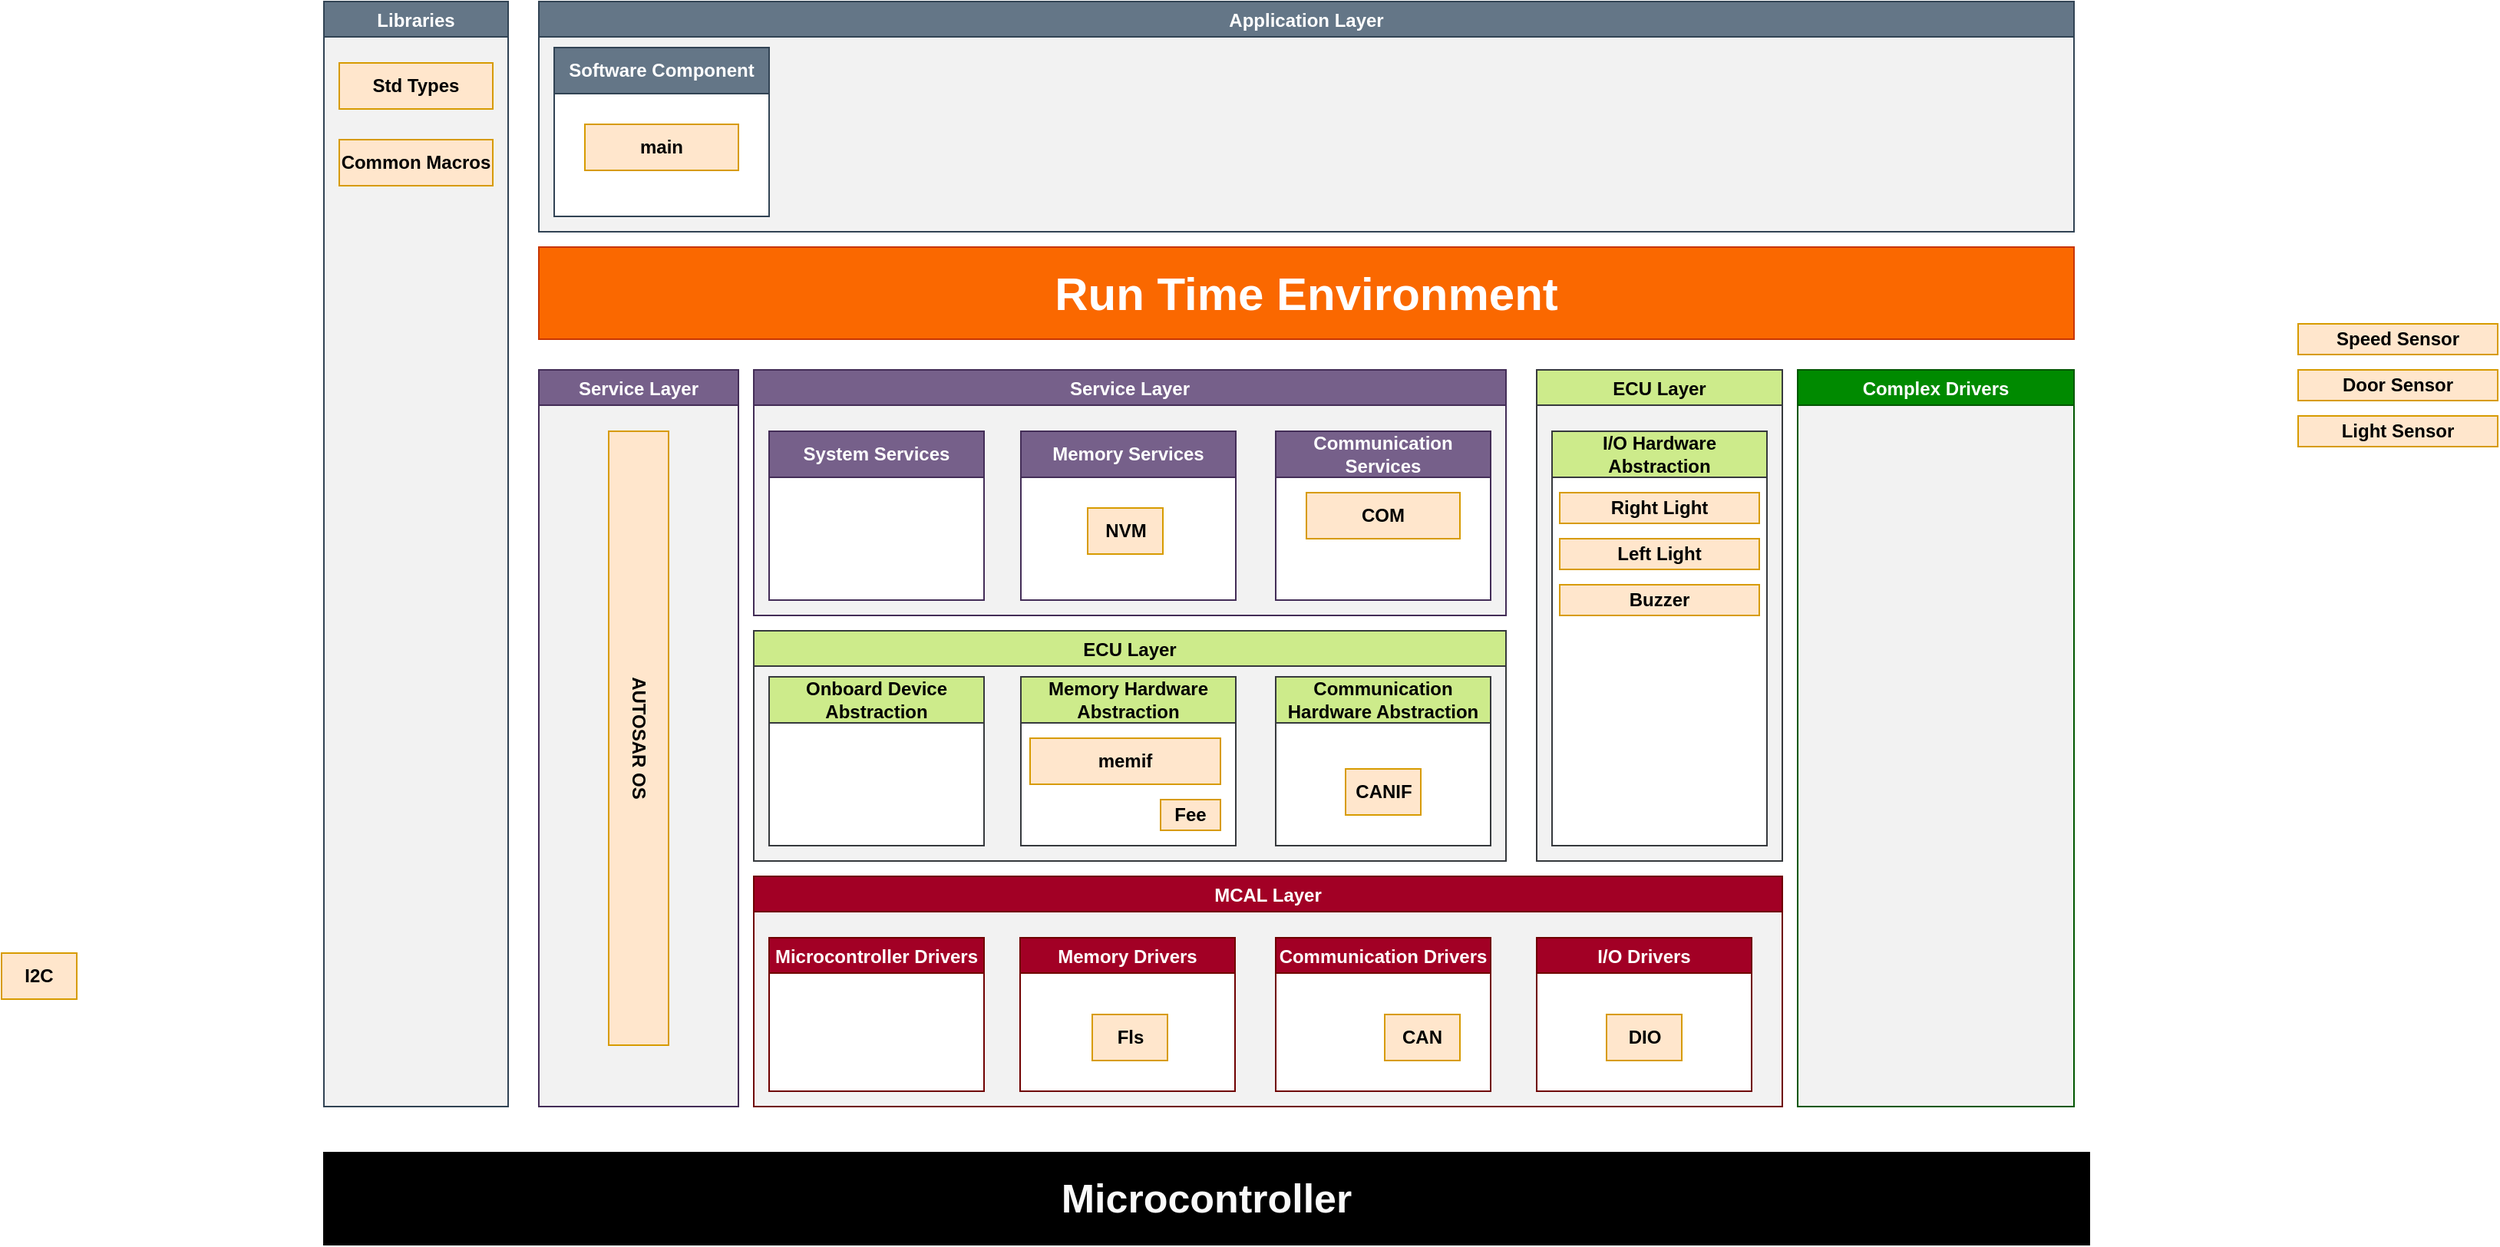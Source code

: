 <mxfile version="13.9.9" type="device"><diagram id="Bo_yFpDMx3FmA3_a7nDf" name="Page-1"><mxGraphModel dx="2290" dy="1958" grid="1" gridSize="10" guides="1" tooltips="1" connect="1" arrows="1" fold="1" page="1" pageScale="1" pageWidth="827" pageHeight="1169" math="0" shadow="0"><root><mxCell id="0"/><mxCell id="1" parent="0"/><mxCell id="b6DxhV4CFQNwaF9rIhbt-2" value="&lt;span&gt;&lt;font style=&quot;font-size: 30px&quot;&gt;Run Time Environment&lt;/font&gt;&lt;/span&gt;" style="rounded=0;whiteSpace=wrap;html=1;fillColor=#fa6800;strokeColor=#C73500;fontColor=#ffffff;fontStyle=1" parent="1" vertex="1"><mxGeometry x="30" y="80" width="1000" height="60" as="geometry"/></mxCell><mxCell id="b6DxhV4CFQNwaF9rIhbt-3" value="Service Layer" style="swimlane;rounded=0;startSize=23;fillColor=#76608a;strokeColor=#432D57;fontColor=#ffffff;fontStyle=1;swimlaneFillColor=#F2F2F2;" parent="1" vertex="1"><mxGeometry x="170" y="160" width="490" height="160" as="geometry"/></mxCell><mxCell id="b6DxhV4CFQNwaF9rIhbt-25" value="System Services" style="swimlane;rounded=0;startSize=30;whiteSpace=wrap;fillColor=#76608a;strokeColor=#432D57;fontColor=#ffffff;fontStyle=1;swimlaneFillColor=#FFFFFF;" parent="b6DxhV4CFQNwaF9rIhbt-3" vertex="1"><mxGeometry x="10" y="40" width="140" height="110" as="geometry"/></mxCell><mxCell id="b6DxhV4CFQNwaF9rIhbt-26" value="Memory Services" style="swimlane;rounded=0;startSize=30;whiteSpace=wrap;fillColor=#76608a;strokeColor=#432D57;fontColor=#ffffff;fontStyle=1;swimlaneFillColor=#FFFFFF;" parent="b6DxhV4CFQNwaF9rIhbt-3" vertex="1"><mxGeometry x="174" y="40" width="140" height="110" as="geometry"/></mxCell><mxCell id="b6DxhV4CFQNwaF9rIhbt-29" value="&lt;font color=&quot;#000000&quot;&gt;NVM&lt;/font&gt;" style="rounded=0;whiteSpace=wrap;html=1;fillColor=#ffe6cc;strokeColor=#d79b00;fontStyle=1" parent="b6DxhV4CFQNwaF9rIhbt-26" vertex="1"><mxGeometry x="43.5" y="50" width="49" height="30" as="geometry"/></mxCell><mxCell id="b6DxhV4CFQNwaF9rIhbt-27" value="Communication Services" style="swimlane;rounded=0;startSize=30;whiteSpace=wrap;fillColor=#76608a;strokeColor=#432D57;fontColor=#ffffff;fontStyle=1;swimlaneFillColor=#FFFFFF;" parent="b6DxhV4CFQNwaF9rIhbt-3" vertex="1"><mxGeometry x="340" y="40" width="140" height="110" as="geometry"/></mxCell><mxCell id="C8BNnZy-QHWeRYwDcnaC-2" value="&lt;font color=&quot;#000000&quot;&gt;COM&lt;/font&gt;" style="rounded=0;whiteSpace=wrap;html=1;fillColor=#ffe6cc;strokeColor=#d79b00;fontStyle=1" parent="b6DxhV4CFQNwaF9rIhbt-27" vertex="1"><mxGeometry x="20" y="40" width="100" height="30" as="geometry"/></mxCell><mxCell id="b6DxhV4CFQNwaF9rIhbt-5" value="ECU Layer" style="swimlane;rounded=0;startSize=23;fillColor=#cdeb8b;strokeColor=#36393d;fontStyle=1;swimlaneFillColor=#F2F2F2;" parent="1" vertex="1"><mxGeometry x="680" y="160" width="160" height="320" as="geometry"/></mxCell><mxCell id="b6DxhV4CFQNwaF9rIhbt-22" value="I/O Hardware Abstraction" style="swimlane;rounded=0;startSize=30;whiteSpace=wrap;fillColor=#cdeb8b;strokeColor=#36393d;fontStyle=1;swimlaneFillColor=#FFFFFF;" parent="b6DxhV4CFQNwaF9rIhbt-5" vertex="1"><mxGeometry x="10" y="40" width="140" height="270" as="geometry"><mxRectangle x="310" y="40" width="170" height="23" as="alternateBounds"/></mxGeometry></mxCell><mxCell id="gnbs8HOC0p3pjCJGxpWT-1" value="Left Light" style="rounded=0;whiteSpace=wrap;html=1;fillColor=#ffe6cc;strokeColor=#d79b00;fontStyle=1" parent="b6DxhV4CFQNwaF9rIhbt-22" vertex="1"><mxGeometry x="5" y="70" width="130" height="20" as="geometry"/></mxCell><mxCell id="b6DxhV4CFQNwaF9rIhbt-39" value="Right Light" style="rounded=0;whiteSpace=wrap;html=1;fillColor=#ffe6cc;strokeColor=#d79b00;fontStyle=1" parent="b6DxhV4CFQNwaF9rIhbt-22" vertex="1"><mxGeometry x="5" y="40" width="130" height="20" as="geometry"/></mxCell><mxCell id="gnbs8HOC0p3pjCJGxpWT-2" value="Buzzer" style="rounded=0;whiteSpace=wrap;html=1;fillColor=#ffe6cc;strokeColor=#d79b00;fontStyle=1" parent="b6DxhV4CFQNwaF9rIhbt-22" vertex="1"><mxGeometry x="5" y="100" width="130" height="20" as="geometry"/></mxCell><mxCell id="b6DxhV4CFQNwaF9rIhbt-4" value="Complex Drivers" style="swimlane;rounded=0;startSize=23;fillColor=#008a00;strokeColor=#005700;fontColor=#ffffff;fontStyle=1;swimlaneFillColor=#F2F2F2;" parent="1" vertex="1"><mxGeometry x="850" y="160" width="180" height="480" as="geometry"/></mxCell><mxCell id="b6DxhV4CFQNwaF9rIhbt-9" value="ECU Layer" style="swimlane;rounded=0;startSize=23;fillColor=#cdeb8b;strokeColor=#36393d;fontStyle=1;swimlaneFillColor=#F2F2F2;" parent="1" vertex="1"><mxGeometry x="170" y="330" width="490" height="150" as="geometry"/></mxCell><mxCell id="b6DxhV4CFQNwaF9rIhbt-20" value="Onboard Device Abstraction" style="swimlane;rounded=0;startSize=30;whiteSpace=wrap;fillColor=#cdeb8b;strokeColor=#36393d;fontStyle=1;swimlaneFillColor=#FFFFFF;" parent="b6DxhV4CFQNwaF9rIhbt-9" vertex="1"><mxGeometry x="10" y="30" width="140" height="110" as="geometry"/></mxCell><mxCell id="b6DxhV4CFQNwaF9rIhbt-21" value="Memory Hardware Abstraction" style="swimlane;rounded=0;startSize=30;whiteSpace=wrap;fillColor=#cdeb8b;strokeColor=#36393d;fontStyle=1;swimlaneFillColor=#FFFFFF;" parent="b6DxhV4CFQNwaF9rIhbt-9" vertex="1"><mxGeometry x="174" y="30" width="140" height="110" as="geometry"/></mxCell><mxCell id="b6DxhV4CFQNwaF9rIhbt-32" value="&lt;font color=&quot;#000000&quot;&gt;memif&lt;/font&gt;" style="rounded=0;whiteSpace=wrap;html=1;fillColor=#ffe6cc;strokeColor=#d79b00;fontStyle=1" parent="b6DxhV4CFQNwaF9rIhbt-21" vertex="1"><mxGeometry x="6" y="40" width="124" height="30" as="geometry"/></mxCell><mxCell id="b6DxhV4CFQNwaF9rIhbt-33" value="Fee" style="rounded=0;whiteSpace=wrap;html=1;fillColor=#ffe6cc;strokeColor=#d79b00;fontStyle=1" parent="b6DxhV4CFQNwaF9rIhbt-21" vertex="1"><mxGeometry x="91" y="80" width="39" height="20" as="geometry"/></mxCell><mxCell id="b6DxhV4CFQNwaF9rIhbt-23" value="Communication Hardware Abstraction" style="swimlane;rounded=0;startSize=30;whiteSpace=wrap;fillColor=#cdeb8b;strokeColor=#36393d;fontStyle=1;swimlaneFillColor=#FFFFFF;" parent="b6DxhV4CFQNwaF9rIhbt-9" vertex="1"><mxGeometry x="340" y="30" width="140" height="110" as="geometry"/></mxCell><mxCell id="C8BNnZy-QHWeRYwDcnaC-1" value="&lt;font color=&quot;#000000&quot;&gt;CANIF&lt;/font&gt;" style="rounded=0;whiteSpace=wrap;html=1;fillColor=#ffe6cc;strokeColor=#d79b00;fontStyle=1" parent="b6DxhV4CFQNwaF9rIhbt-23" vertex="1"><mxGeometry x="45.5" y="60" width="49" height="30" as="geometry"/></mxCell><mxCell id="b6DxhV4CFQNwaF9rIhbt-12" value="MCAL Layer" style="swimlane;rounded=0;startSize=23;fillColor=#a20025;strokeColor=#6F0000;fontColor=#ffffff;fontStyle=1;swimlaneFillColor=#F2F2F2;" parent="1" vertex="1"><mxGeometry x="170" y="490" width="670" height="150" as="geometry"/></mxCell><mxCell id="b6DxhV4CFQNwaF9rIhbt-17" value="Memory Drivers" style="swimlane;rounded=0;startSize=23;fillColor=#a20025;strokeColor=#6F0000;fontColor=#ffffff;fontStyle=1;swimlaneFillColor=#FFFFFF;" parent="b6DxhV4CFQNwaF9rIhbt-12" vertex="1"><mxGeometry x="173.5" y="40" width="140" height="100" as="geometry"/></mxCell><mxCell id="b6DxhV4CFQNwaF9rIhbt-34" value="&lt;font color=&quot;#000000&quot;&gt;Fls&lt;/font&gt;" style="rounded=0;whiteSpace=wrap;html=1;fillColor=#ffe6cc;strokeColor=#d79b00;fontStyle=1" parent="b6DxhV4CFQNwaF9rIhbt-17" vertex="1"><mxGeometry x="47" y="50" width="49" height="30" as="geometry"/></mxCell><mxCell id="b6DxhV4CFQNwaF9rIhbt-18" value="Communication Drivers" style="swimlane;rounded=0;startSize=23;fillColor=#a20025;strokeColor=#6F0000;fontColor=#ffffff;fontStyle=1;swimlaneFillColor=#FFFFFF;" parent="b6DxhV4CFQNwaF9rIhbt-12" vertex="1"><mxGeometry x="340" y="40" width="140" height="100" as="geometry"><mxRectangle x="310" y="40" width="170" height="23" as="alternateBounds"/></mxGeometry></mxCell><mxCell id="b6DxhV4CFQNwaF9rIhbt-35" value="&lt;font color=&quot;#000000&quot;&gt;CAN&lt;/font&gt;" style="rounded=0;whiteSpace=wrap;html=1;fillColor=#ffe6cc;strokeColor=#d79b00;fontStyle=1" parent="b6DxhV4CFQNwaF9rIhbt-18" vertex="1"><mxGeometry x="71" y="50" width="49" height="30" as="geometry"/></mxCell><mxCell id="b6DxhV4CFQNwaF9rIhbt-19" value="I/O Drivers" style="swimlane;rounded=0;startSize=23;fillColor=#a20025;strokeColor=#6F0000;fontColor=#ffffff;fontStyle=1;swimlaneFillColor=#FFFFFF;" parent="b6DxhV4CFQNwaF9rIhbt-12" vertex="1"><mxGeometry x="510" y="40" width="140" height="100" as="geometry"><mxRectangle x="310" y="40" width="170" height="23" as="alternateBounds"/></mxGeometry></mxCell><mxCell id="b6DxhV4CFQNwaF9rIhbt-37" value="&lt;font color=&quot;#000000&quot;&gt;DIO&lt;/font&gt;" style="rounded=0;whiteSpace=wrap;html=1;fillColor=#ffe6cc;strokeColor=#d79b00;fontStyle=1" parent="b6DxhV4CFQNwaF9rIhbt-19" vertex="1"><mxGeometry x="45.5" y="50" width="49" height="30" as="geometry"/></mxCell><mxCell id="b6DxhV4CFQNwaF9rIhbt-16" value="Microcontroller Drivers" style="swimlane;rounded=0;startSize=23;fillColor=#a20025;strokeColor=#6F0000;fontColor=#ffffff;fontStyle=1;swimlaneFillColor=#FFFFFF;" parent="b6DxhV4CFQNwaF9rIhbt-12" vertex="1"><mxGeometry x="10" y="40" width="140" height="100" as="geometry"/></mxCell><mxCell id="b6DxhV4CFQNwaF9rIhbt-14" value="&lt;span&gt;&lt;font style=&quot;font-size: 26px&quot;&gt;Microcontroller&lt;/font&gt;&lt;/span&gt;" style="rounded=0;whiteSpace=wrap;html=1;fillColor=#000000;fontColor=#FAFAFA;fontStyle=1" parent="1" vertex="1"><mxGeometry x="-110" y="670" width="1150" height="60" as="geometry"/></mxCell><mxCell id="b6DxhV4CFQNwaF9rIhbt-24" value="Service Layer" style="swimlane;rounded=0;startSize=23;fillColor=#76608a;strokeColor=#432D57;fontColor=#ffffff;fontStyle=1;swimlaneFillColor=#F2F2F2;" parent="1" vertex="1"><mxGeometry x="30" y="160" width="130" height="480" as="geometry"/></mxCell><mxCell id="b6DxhV4CFQNwaF9rIhbt-38" value="AUTOSAR OS" style="rounded=0;whiteSpace=wrap;html=1;fillColor=#ffe6cc;strokeColor=#d79b00;horizontal=0;rotation=-180;fontStyle=1" parent="b6DxhV4CFQNwaF9rIhbt-24" vertex="1"><mxGeometry x="45.5" y="40" width="39" height="400" as="geometry"/></mxCell><mxCell id="gnbs8HOC0p3pjCJGxpWT-3" value="Application Layer" style="swimlane;rounded=0;startSize=23;fillColor=#647687;strokeColor=#314354;fontColor=#ffffff;fontStyle=1;swimlaneFillColor=#F2F2F2;" parent="1" vertex="1"><mxGeometry x="30" y="-80" width="1000" height="150" as="geometry"/></mxCell><mxCell id="gnbs8HOC0p3pjCJGxpWT-4" value="Software Component" style="swimlane;rounded=0;startSize=30;whiteSpace=wrap;fillColor=#647687;strokeColor=#314354;fontColor=#ffffff;fontStyle=1;swimlaneFillColor=#FFFFFF;" parent="gnbs8HOC0p3pjCJGxpWT-3" vertex="1"><mxGeometry x="10" y="30" width="140" height="110" as="geometry"/></mxCell><mxCell id="E2Ayur1hkrRLYM5UFeFb-7" value="&lt;font color=&quot;#000000&quot;&gt;main&lt;/font&gt;" style="rounded=0;whiteSpace=wrap;html=1;fillColor=#ffe6cc;strokeColor=#d79b00;fontStyle=1" vertex="1" parent="gnbs8HOC0p3pjCJGxpWT-4"><mxGeometry x="20" y="50" width="100" height="30" as="geometry"/></mxCell><mxCell id="E2Ayur1hkrRLYM5UFeFb-3" value="Libraries" style="swimlane;rounded=0;startSize=23;fillColor=#647687;strokeColor=#314354;fontColor=#ffffff;fontStyle=1;swimlaneFillColor=#F2F2F2;" vertex="1" parent="1"><mxGeometry x="-110" y="-80" width="120" height="720" as="geometry"/></mxCell><mxCell id="E2Ayur1hkrRLYM5UFeFb-12" value="&lt;font color=&quot;#000000&quot;&gt;Std Types&lt;/font&gt;" style="rounded=0;whiteSpace=wrap;html=1;fillColor=#ffe6cc;strokeColor=#d79b00;fontStyle=1" vertex="1" parent="E2Ayur1hkrRLYM5UFeFb-3"><mxGeometry x="10" y="40" width="100" height="30" as="geometry"/></mxCell><mxCell id="E2Ayur1hkrRLYM5UFeFb-13" value="&lt;font color=&quot;#000000&quot;&gt;Common Macros&lt;/font&gt;" style="rounded=0;whiteSpace=wrap;html=1;fillColor=#ffe6cc;strokeColor=#d79b00;fontStyle=1" vertex="1" parent="E2Ayur1hkrRLYM5UFeFb-3"><mxGeometry x="10" y="90" width="100" height="30" as="geometry"/></mxCell><mxCell id="E2Ayur1hkrRLYM5UFeFb-2" value="&lt;font color=&quot;#000000&quot;&gt;I2C&lt;/font&gt;" style="rounded=0;whiteSpace=wrap;html=1;fillColor=#ffe6cc;strokeColor=#d79b00;fontStyle=1" vertex="1" parent="1"><mxGeometry x="-320" y="540" width="49" height="30" as="geometry"/></mxCell><mxCell id="C8BNnZy-QHWeRYwDcnaC-4" value="Door Sensor" style="rounded=0;whiteSpace=wrap;html=1;fillColor=#ffe6cc;strokeColor=#d79b00;fontStyle=1" parent="1" vertex="1"><mxGeometry x="1176" y="160" width="130" height="20" as="geometry"/></mxCell><mxCell id="C8BNnZy-QHWeRYwDcnaC-5" value="Speed Sensor" style="rounded=0;whiteSpace=wrap;html=1;fillColor=#ffe6cc;strokeColor=#d79b00;fontStyle=1" parent="1" vertex="1"><mxGeometry x="1176" y="130" width="130" height="20" as="geometry"/></mxCell><mxCell id="C8BNnZy-QHWeRYwDcnaC-6" value="Light Sensor" style="rounded=0;whiteSpace=wrap;html=1;fillColor=#ffe6cc;strokeColor=#d79b00;fontStyle=1" parent="1" vertex="1"><mxGeometry x="1176" y="190" width="130" height="20" as="geometry"/></mxCell></root></mxGraphModel></diagram></mxfile>